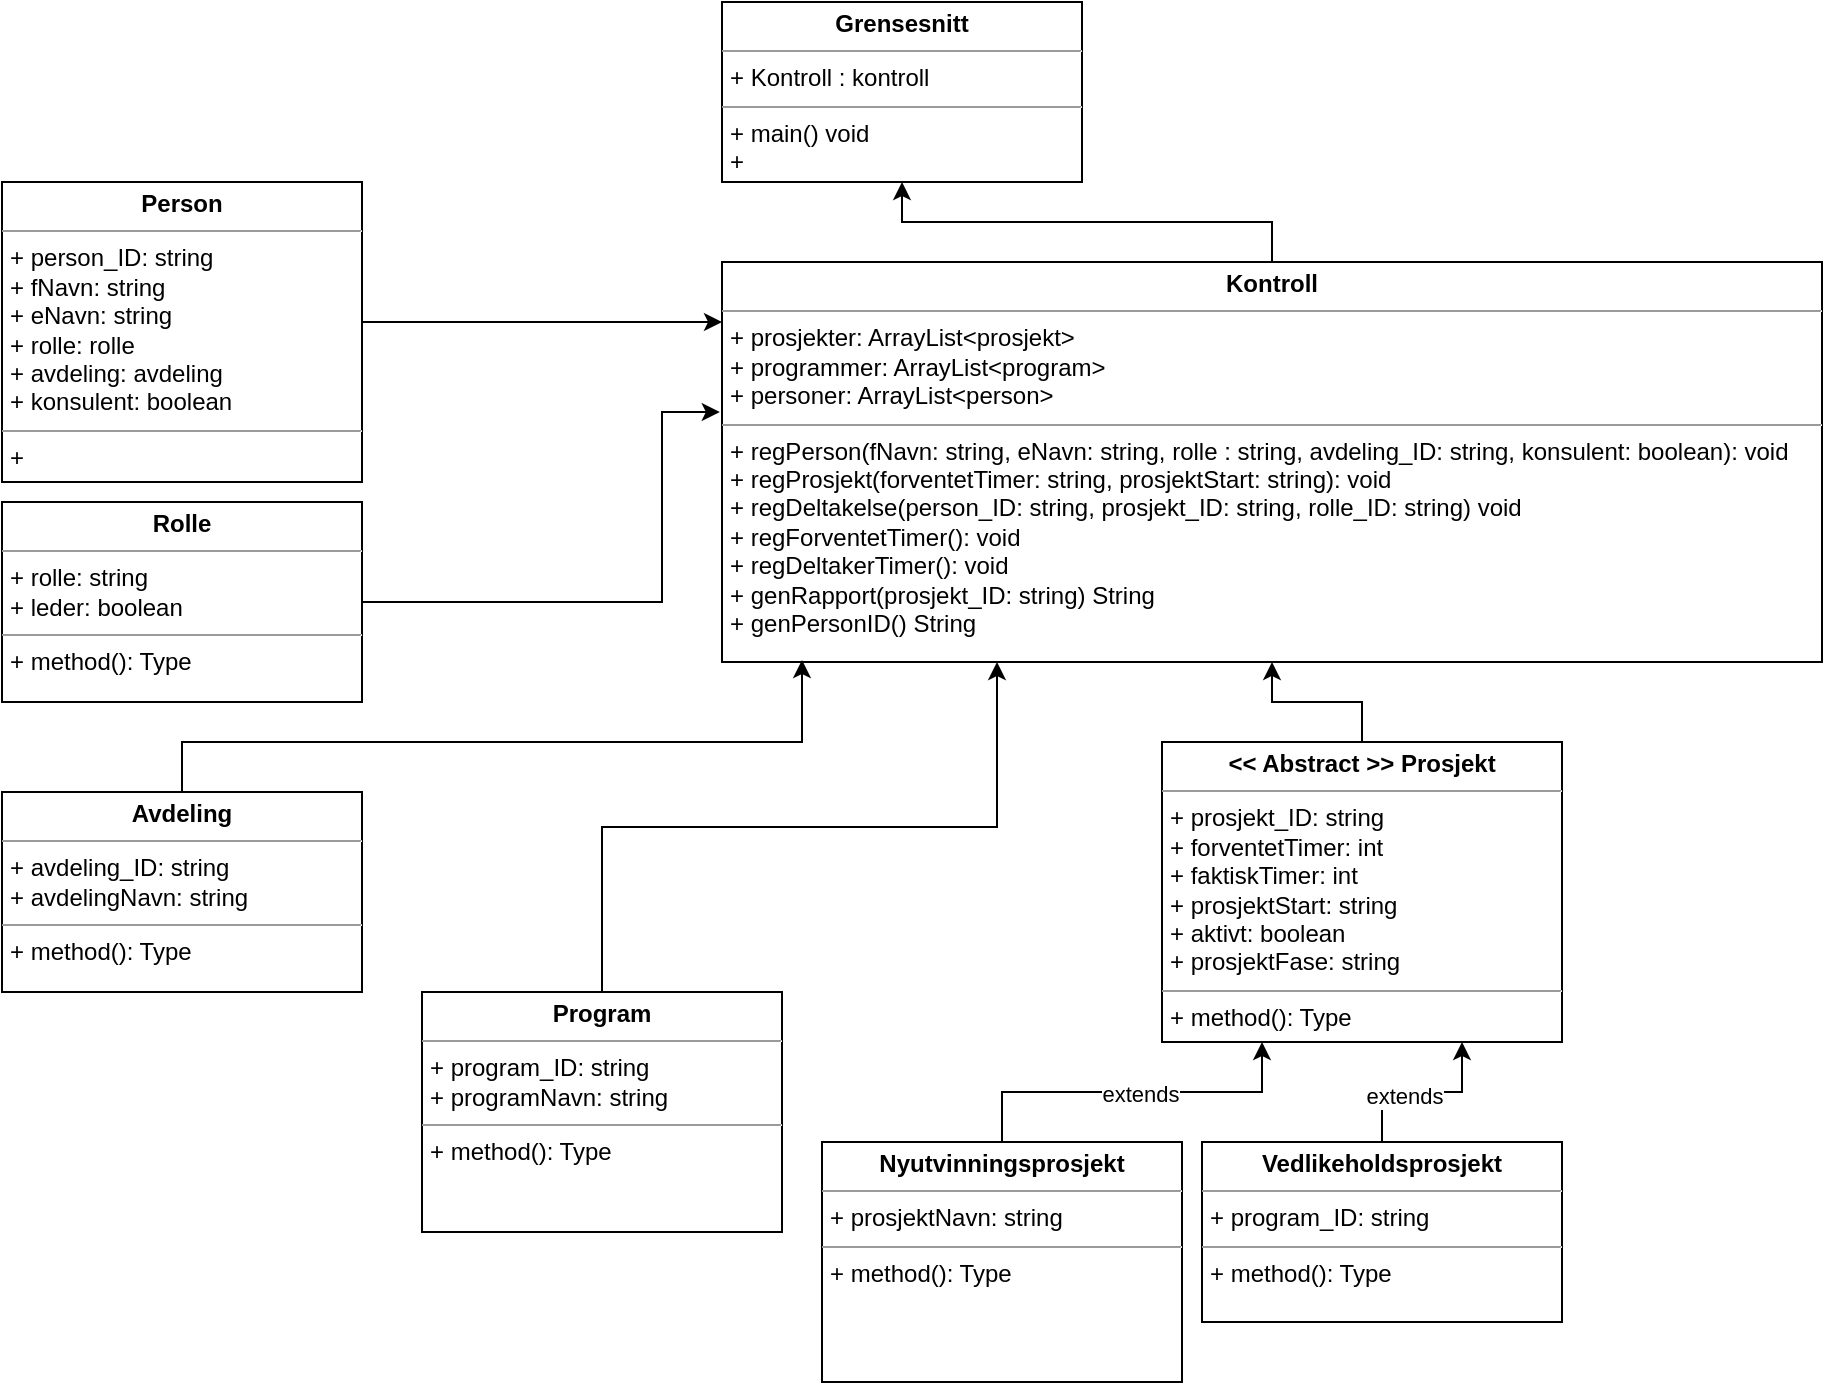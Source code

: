 <mxfile version="16.6.3" type="device"><diagram id="C5RBs43oDa-KdzZeNtuy" name="Page-1"><mxGraphModel dx="1186" dy="740" grid="1" gridSize="10" guides="1" tooltips="1" connect="1" arrows="1" fold="1" page="1" pageScale="1" pageWidth="827" pageHeight="1169" math="0" shadow="0"><root><mxCell id="WIyWlLk6GJQsqaUBKTNV-0"/><mxCell id="WIyWlLk6GJQsqaUBKTNV-1" parent="WIyWlLk6GJQsqaUBKTNV-0"/><mxCell id="T4bEOonRaNSyssTYmQjW-2" style="edgeStyle=orthogonalEdgeStyle;rounded=0;orthogonalLoop=1;jettySize=auto;html=1;" edge="1" parent="WIyWlLk6GJQsqaUBKTNV-1" source="uLGM2kWKuqdfarR8DEUa-0" target="uLGM2kWKuqdfarR8DEUa-2"><mxGeometry relative="1" as="geometry"/></mxCell><mxCell id="uLGM2kWKuqdfarR8DEUa-0" value="&lt;p style=&quot;margin: 0px ; margin-top: 4px ; text-align: center&quot;&gt;&lt;b&gt;&amp;lt;&amp;lt; Abstract &amp;gt;&amp;gt; Prosjekt&lt;/b&gt;&lt;/p&gt;&lt;hr size=&quot;1&quot;&gt;&lt;p style=&quot;margin: 0px ; margin-left: 4px&quot;&gt;&lt;span&gt;+ prosjekt_ID: string&lt;/span&gt;&lt;br&gt;&lt;/p&gt;&lt;p style=&quot;margin: 0px ; margin-left: 4px&quot;&gt;&lt;span&gt;+ forventetTimer: int&lt;/span&gt;&lt;/p&gt;&lt;p style=&quot;margin: 0px ; margin-left: 4px&quot;&gt;&lt;span&gt;+ faktiskTimer: int&lt;/span&gt;&lt;/p&gt;&lt;p style=&quot;margin: 0px ; margin-left: 4px&quot;&gt;&lt;span&gt;+ prosjektStart: string&lt;/span&gt;&lt;/p&gt;&lt;p style=&quot;margin: 0px ; margin-left: 4px&quot;&gt;&lt;span&gt;+ aktivt: boolean&lt;/span&gt;&lt;/p&gt;&lt;p style=&quot;margin: 0px ; margin-left: 4px&quot;&gt;&lt;span&gt;+ prosjektFase: string&lt;/span&gt;&lt;/p&gt;&lt;hr size=&quot;1&quot;&gt;&lt;p style=&quot;margin: 0px ; margin-left: 4px&quot;&gt;+ method(): Type&lt;/p&gt;" style="verticalAlign=top;align=left;overflow=fill;fontSize=12;fontFamily=Helvetica;html=1;" parent="WIyWlLk6GJQsqaUBKTNV-1" vertex="1"><mxGeometry x="620" y="400" width="200" height="150" as="geometry"/></mxCell><mxCell id="T4bEOonRaNSyssTYmQjW-0" style="edgeStyle=orthogonalEdgeStyle;rounded=0;orthogonalLoop=1;jettySize=auto;html=1;entryX=0.25;entryY=1;entryDx=0;entryDy=0;" edge="1" parent="WIyWlLk6GJQsqaUBKTNV-1" source="uLGM2kWKuqdfarR8DEUa-1" target="uLGM2kWKuqdfarR8DEUa-0"><mxGeometry relative="1" as="geometry"/></mxCell><mxCell id="T4bEOonRaNSyssTYmQjW-8" value="extends" style="edgeLabel;html=1;align=center;verticalAlign=middle;resizable=0;points=[];" vertex="1" connectable="0" parent="T4bEOonRaNSyssTYmQjW-0"><mxGeometry x="0.044" y="-1" relative="1" as="geometry"><mxPoint as="offset"/></mxGeometry></mxCell><mxCell id="uLGM2kWKuqdfarR8DEUa-1" value="&lt;p style=&quot;margin: 0px ; margin-top: 4px ; text-align: center&quot;&gt;&lt;b&gt;Nyutvinningsprosjekt&lt;/b&gt;&lt;/p&gt;&lt;hr size=&quot;1&quot;&gt;&lt;p style=&quot;margin: 0px ; margin-left: 4px&quot;&gt;+ prosjektNavn: string&lt;/p&gt;&lt;hr size=&quot;1&quot;&gt;&lt;p style=&quot;margin: 0px ; margin-left: 4px&quot;&gt;+ method(): Type&lt;/p&gt;" style="verticalAlign=top;align=left;overflow=fill;fontSize=12;fontFamily=Helvetica;html=1;" parent="WIyWlLk6GJQsqaUBKTNV-1" vertex="1"><mxGeometry x="450" y="600" width="180" height="120" as="geometry"/></mxCell><mxCell id="T4bEOonRaNSyssTYmQjW-7" style="edgeStyle=orthogonalEdgeStyle;rounded=0;orthogonalLoop=1;jettySize=auto;html=1;" edge="1" parent="WIyWlLk6GJQsqaUBKTNV-1" source="uLGM2kWKuqdfarR8DEUa-2" target="uLGM2kWKuqdfarR8DEUa-4"><mxGeometry relative="1" as="geometry"/></mxCell><mxCell id="uLGM2kWKuqdfarR8DEUa-2" value="&lt;p style=&quot;margin: 0px ; margin-top: 4px ; text-align: center&quot;&gt;&lt;b&gt;Kontroll&lt;/b&gt;&lt;/p&gt;&lt;hr size=&quot;1&quot;&gt;&lt;p style=&quot;margin: 0px ; margin-left: 4px&quot;&gt;+ prosjekter: ArrayList&amp;lt;prosjekt&amp;gt;&lt;/p&gt;&lt;p style=&quot;margin: 0px ; margin-left: 4px&quot;&gt;+ programmer: ArrayList&amp;lt;program&amp;gt;&lt;/p&gt;&lt;p style=&quot;margin: 0px ; margin-left: 4px&quot;&gt;+ personer: ArrayList&amp;lt;person&amp;gt;&lt;/p&gt;&lt;hr size=&quot;1&quot;&gt;&lt;p style=&quot;margin: 0px ; margin-left: 4px&quot;&gt;+ regPerson(fNavn: string, eNavn: string, rolle : string, avdeling_ID: string, konsulent: boolean): void&lt;/p&gt;&lt;p style=&quot;margin: 0px ; margin-left: 4px&quot;&gt;+ regProsjekt(forventetTimer: string, prosjektStart: string): void&lt;/p&gt;&lt;p style=&quot;margin: 0px ; margin-left: 4px&quot;&gt;+ regDeltakelse(person_ID: string, prosjekt_ID: string, rolle_ID: string) void&lt;/p&gt;&lt;p style=&quot;margin: 0px ; margin-left: 4px&quot;&gt;+ regForventetTimer(): void&lt;/p&gt;&lt;p style=&quot;margin: 0px ; margin-left: 4px&quot;&gt;+ regDeltakerTimer(): void&lt;/p&gt;&lt;p style=&quot;margin: 0px ; margin-left: 4px&quot;&gt;+ genRapport(prosjekt_ID: string) String&lt;/p&gt;&lt;p style=&quot;margin: 0px ; margin-left: 4px&quot;&gt;+ genPersonID() String&lt;/p&gt;&lt;p style=&quot;margin: 0px ; margin-left: 4px&quot;&gt;&lt;br&gt;&lt;/p&gt;" style="verticalAlign=top;align=left;overflow=fill;fontSize=12;fontFamily=Helvetica;html=1;" parent="WIyWlLk6GJQsqaUBKTNV-1" vertex="1"><mxGeometry x="400" y="160" width="550" height="200" as="geometry"/></mxCell><mxCell id="T4bEOonRaNSyssTYmQjW-1" style="edgeStyle=orthogonalEdgeStyle;rounded=0;orthogonalLoop=1;jettySize=auto;html=1;entryX=0.75;entryY=1;entryDx=0;entryDy=0;" edge="1" parent="WIyWlLk6GJQsqaUBKTNV-1" source="uLGM2kWKuqdfarR8DEUa-3" target="uLGM2kWKuqdfarR8DEUa-0"><mxGeometry relative="1" as="geometry"/></mxCell><mxCell id="T4bEOonRaNSyssTYmQjW-9" value="extends" style="edgeLabel;html=1;align=center;verticalAlign=middle;resizable=0;points=[];" vertex="1" connectable="0" parent="T4bEOonRaNSyssTYmQjW-1"><mxGeometry x="-0.2" y="-2" relative="1" as="geometry"><mxPoint as="offset"/></mxGeometry></mxCell><mxCell id="uLGM2kWKuqdfarR8DEUa-3" value="&lt;p style=&quot;margin: 0px ; margin-top: 4px ; text-align: center&quot;&gt;&lt;b&gt;Vedlikeholdsprosjekt&lt;/b&gt;&lt;/p&gt;&lt;hr size=&quot;1&quot;&gt;&lt;p style=&quot;margin: 0px ; margin-left: 4px&quot;&gt;+ program_ID: string&lt;/p&gt;&lt;hr size=&quot;1&quot;&gt;&lt;p style=&quot;margin: 0px ; margin-left: 4px&quot;&gt;+ method(): Type&lt;/p&gt;" style="verticalAlign=top;align=left;overflow=fill;fontSize=12;fontFamily=Helvetica;html=1;" parent="WIyWlLk6GJQsqaUBKTNV-1" vertex="1"><mxGeometry x="640" y="600" width="180" height="90" as="geometry"/></mxCell><mxCell id="uLGM2kWKuqdfarR8DEUa-4" value="&lt;p style=&quot;margin: 0px ; margin-top: 4px ; text-align: center&quot;&gt;&lt;b&gt;Grensesnitt&lt;/b&gt;&lt;/p&gt;&lt;hr size=&quot;1&quot;&gt;&lt;p style=&quot;margin: 0px ; margin-left: 4px&quot;&gt;+ Kontroll : kontroll&lt;/p&gt;&lt;hr size=&quot;1&quot;&gt;&lt;p style=&quot;margin: 0px ; margin-left: 4px&quot;&gt;+ main() void&lt;/p&gt;&lt;p style=&quot;margin: 0px ; margin-left: 4px&quot;&gt;+&amp;nbsp;&lt;/p&gt;" style="verticalAlign=top;align=left;overflow=fill;fontSize=12;fontFamily=Helvetica;html=1;" parent="WIyWlLk6GJQsqaUBKTNV-1" vertex="1"><mxGeometry x="400" y="30" width="180" height="90" as="geometry"/></mxCell><mxCell id="T4bEOonRaNSyssTYmQjW-6" style="edgeStyle=orthogonalEdgeStyle;rounded=0;orthogonalLoop=1;jettySize=auto;html=1;" edge="1" parent="WIyWlLk6GJQsqaUBKTNV-1" source="uLGM2kWKuqdfarR8DEUa-5"><mxGeometry relative="1" as="geometry"><mxPoint x="400" y="190" as="targetPoint"/><Array as="points"><mxPoint x="400" y="190"/></Array></mxGeometry></mxCell><mxCell id="uLGM2kWKuqdfarR8DEUa-5" value="&lt;p style=&quot;margin: 0px ; margin-top: 4px ; text-align: center&quot;&gt;&lt;b&gt;Person&lt;/b&gt;&lt;/p&gt;&lt;hr size=&quot;1&quot;&gt;&lt;p style=&quot;margin: 0px ; margin-left: 4px&quot;&gt;+ person_ID: string&lt;/p&gt;&lt;p style=&quot;margin: 0px ; margin-left: 4px&quot;&gt;+ fNavn: string&lt;br&gt;+ eNavn: string&lt;/p&gt;&lt;p style=&quot;margin: 0px ; margin-left: 4px&quot;&gt;+ rolle: rolle&lt;/p&gt;&lt;p style=&quot;margin: 0px ; margin-left: 4px&quot;&gt;+ avdeling: avdeling&lt;/p&gt;&lt;p style=&quot;margin: 0px ; margin-left: 4px&quot;&gt;+ konsulent: boolean&lt;/p&gt;&lt;hr size=&quot;1&quot;&gt;&lt;p style=&quot;margin: 0px ; margin-left: 4px&quot;&gt;+&amp;nbsp;&lt;/p&gt;" style="verticalAlign=top;align=left;overflow=fill;fontSize=12;fontFamily=Helvetica;html=1;" parent="WIyWlLk6GJQsqaUBKTNV-1" vertex="1"><mxGeometry x="40" y="120" width="180" height="150" as="geometry"/></mxCell><mxCell id="T4bEOonRaNSyssTYmQjW-3" style="edgeStyle=orthogonalEdgeStyle;rounded=0;orthogonalLoop=1;jettySize=auto;html=1;entryX=0.25;entryY=1;entryDx=0;entryDy=0;" edge="1" parent="WIyWlLk6GJQsqaUBKTNV-1" source="uLGM2kWKuqdfarR8DEUa-6" target="uLGM2kWKuqdfarR8DEUa-2"><mxGeometry relative="1" as="geometry"/></mxCell><mxCell id="uLGM2kWKuqdfarR8DEUa-6" value="&lt;p style=&quot;margin: 0px ; margin-top: 4px ; text-align: center&quot;&gt;&lt;b&gt;Program&lt;/b&gt;&lt;/p&gt;&lt;hr size=&quot;1&quot;&gt;&lt;p style=&quot;margin: 0px ; margin-left: 4px&quot;&gt;+ program_ID: string&lt;/p&gt;&lt;p style=&quot;margin: 0px ; margin-left: 4px&quot;&gt;+ programNavn: string&lt;/p&gt;&lt;hr size=&quot;1&quot;&gt;&lt;p style=&quot;margin: 0px ; margin-left: 4px&quot;&gt;+ method(): Type&lt;/p&gt;" style="verticalAlign=top;align=left;overflow=fill;fontSize=12;fontFamily=Helvetica;html=1;" parent="WIyWlLk6GJQsqaUBKTNV-1" vertex="1"><mxGeometry x="250" y="525" width="180" height="120" as="geometry"/></mxCell><mxCell id="T4bEOonRaNSyssTYmQjW-5" style="edgeStyle=orthogonalEdgeStyle;rounded=0;orthogonalLoop=1;jettySize=auto;html=1;entryX=-0.002;entryY=0.375;entryDx=0;entryDy=0;entryPerimeter=0;" edge="1" parent="WIyWlLk6GJQsqaUBKTNV-1" source="uLGM2kWKuqdfarR8DEUa-7" target="uLGM2kWKuqdfarR8DEUa-2"><mxGeometry relative="1" as="geometry"><mxPoint x="399" y="260" as="targetPoint"/><Array as="points"><mxPoint x="370" y="330"/><mxPoint x="370" y="235"/></Array></mxGeometry></mxCell><mxCell id="uLGM2kWKuqdfarR8DEUa-7" value="&lt;p style=&quot;margin: 0px ; margin-top: 4px ; text-align: center&quot;&gt;&lt;b&gt;Rolle&lt;/b&gt;&lt;/p&gt;&lt;hr size=&quot;1&quot;&gt;&lt;p style=&quot;margin: 0px ; margin-left: 4px&quot;&gt;+ rolle: string&lt;/p&gt;&lt;p style=&quot;margin: 0px ; margin-left: 4px&quot;&gt;+ leder: boolean&lt;/p&gt;&lt;hr size=&quot;1&quot;&gt;&lt;p style=&quot;margin: 0px ; margin-left: 4px&quot;&gt;+ method(): Type&lt;/p&gt;" style="verticalAlign=top;align=left;overflow=fill;fontSize=12;fontFamily=Helvetica;html=1;" parent="WIyWlLk6GJQsqaUBKTNV-1" vertex="1"><mxGeometry x="40" y="280" width="180" height="100" as="geometry"/></mxCell><mxCell id="T4bEOonRaNSyssTYmQjW-4" style="edgeStyle=orthogonalEdgeStyle;rounded=0;orthogonalLoop=1;jettySize=auto;html=1;" edge="1" parent="WIyWlLk6GJQsqaUBKTNV-1" source="uLGM2kWKuqdfarR8DEUa-8"><mxGeometry relative="1" as="geometry"><mxPoint x="440" y="359" as="targetPoint"/><Array as="points"><mxPoint x="130" y="400"/><mxPoint x="440" y="400"/><mxPoint x="440" y="359"/></Array></mxGeometry></mxCell><mxCell id="uLGM2kWKuqdfarR8DEUa-8" value="&lt;p style=&quot;margin: 0px ; margin-top: 4px ; text-align: center&quot;&gt;&lt;b&gt;Avdeling&lt;/b&gt;&lt;/p&gt;&lt;hr size=&quot;1&quot;&gt;&lt;p style=&quot;margin: 0px ; margin-left: 4px&quot;&gt;+ avdeling_ID: string&lt;/p&gt;&lt;p style=&quot;margin: 0px ; margin-left: 4px&quot;&gt;+ avdelingNavn: string&lt;/p&gt;&lt;hr size=&quot;1&quot;&gt;&lt;p style=&quot;margin: 0px ; margin-left: 4px&quot;&gt;+ method(): Type&lt;/p&gt;" style="verticalAlign=top;align=left;overflow=fill;fontSize=12;fontFamily=Helvetica;html=1;" parent="WIyWlLk6GJQsqaUBKTNV-1" vertex="1"><mxGeometry x="40" y="425" width="180" height="100" as="geometry"/></mxCell></root></mxGraphModel></diagram></mxfile>